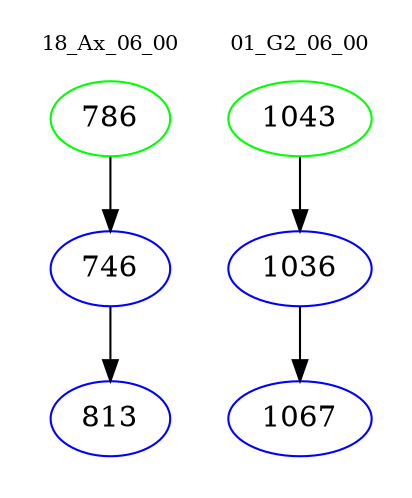 digraph{
subgraph cluster_0 {
color = white
label = "18_Ax_06_00";
fontsize=10;
T0_786 [label="786", color="green"]
T0_786 -> T0_746 [color="black"]
T0_746 [label="746", color="blue"]
T0_746 -> T0_813 [color="black"]
T0_813 [label="813", color="blue"]
}
subgraph cluster_1 {
color = white
label = "01_G2_06_00";
fontsize=10;
T1_1043 [label="1043", color="green"]
T1_1043 -> T1_1036 [color="black"]
T1_1036 [label="1036", color="blue"]
T1_1036 -> T1_1067 [color="black"]
T1_1067 [label="1067", color="blue"]
}
}
